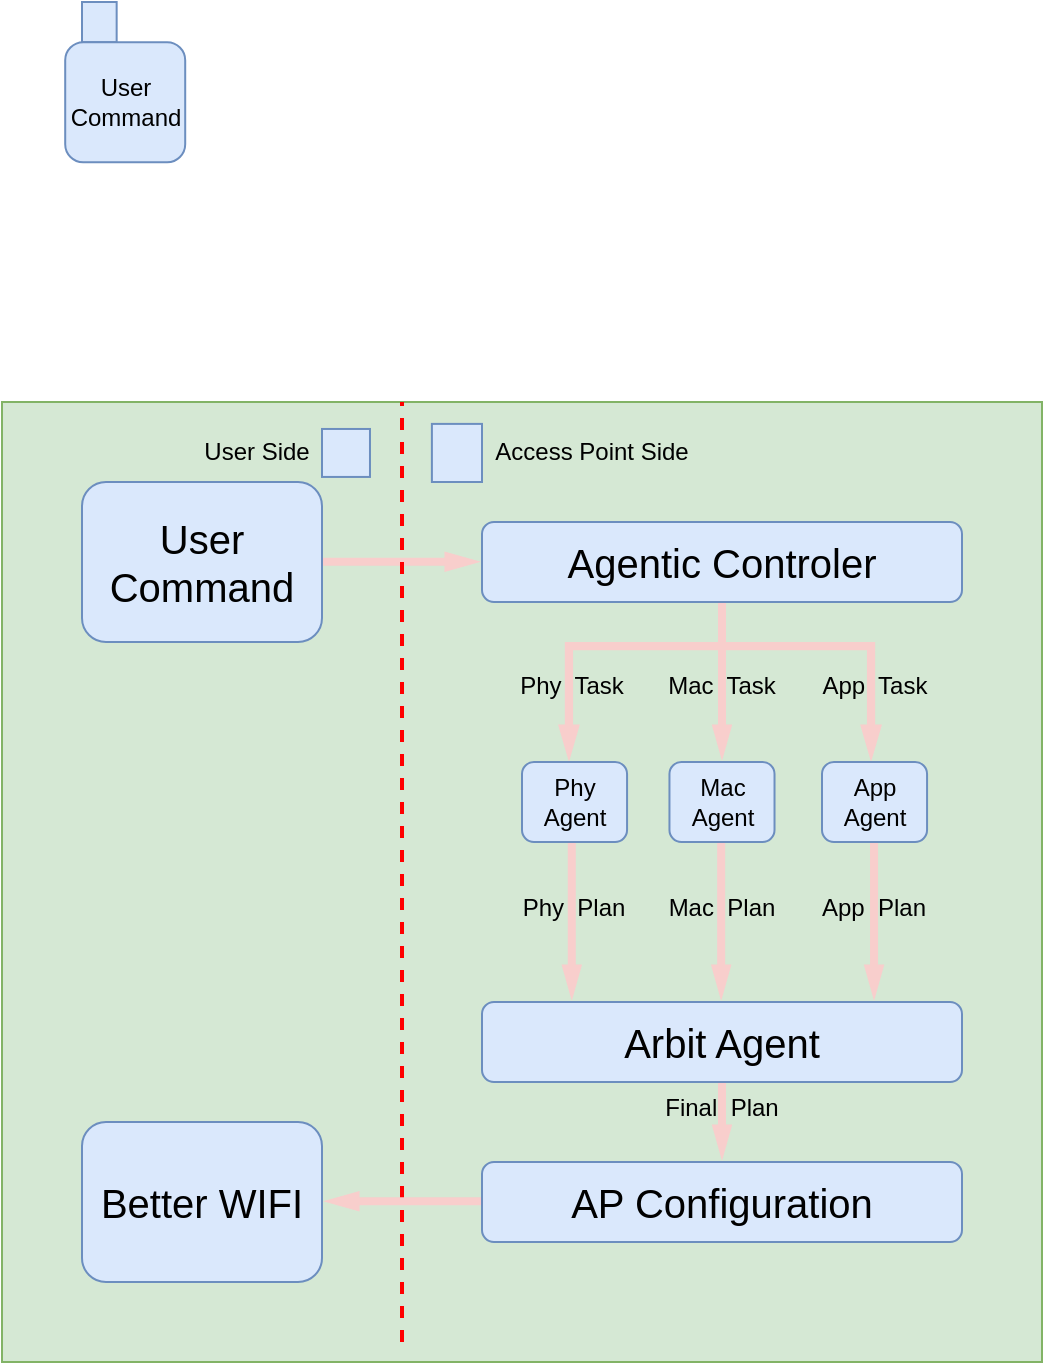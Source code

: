 <mxfile version="27.0.6">
  <diagram id="prtHgNgQTEPvFCAcTncT" name="Page-1">
    <mxGraphModel dx="375" dy="266" grid="1" gridSize="10" guides="1" tooltips="1" connect="1" arrows="1" fold="1" page="1" pageScale="1" pageWidth="827" pageHeight="1169" math="0" shadow="0">
      <root>
        <mxCell id="0" />
        <mxCell id="1" parent="0" />
        <mxCell id="IRpuZfnpYJztKrdek_so-10" value="" style="rounded=0;whiteSpace=wrap;html=1;fillColor=#d5e8d4;strokeColor=#82b366;" parent="1" vertex="1">
          <mxGeometry x="40" y="540" width="520" height="480" as="geometry" />
        </mxCell>
        <mxCell id="IRpuZfnpYJztKrdek_so-3" value="&lt;font style=&quot;font-size: 20px;&quot;&gt;User&lt;/font&gt;&lt;div&gt;&lt;font style=&quot;font-size: 20px;&quot;&gt;Command&lt;/font&gt;&lt;/div&gt;" style="rounded=1;whiteSpace=wrap;html=1;fillColor=#dae8fc;strokeColor=#6c8ebf;" parent="1" vertex="1">
          <mxGeometry x="80" y="580" width="120" height="80" as="geometry" />
        </mxCell>
        <mxCell id="IRpuZfnpYJztKrdek_so-5" value="" style="shape=flexArrow;endArrow=classic;html=1;rounded=0;width=4;endSize=5.758;endWidth=5.292;fillColor=#f8cecc;strokeColor=none;" parent="1" edge="1">
          <mxGeometry width="50" height="50" relative="1" as="geometry">
            <mxPoint x="200" y="619.86" as="sourcePoint" />
            <mxPoint x="280" y="619.86" as="targetPoint" />
          </mxGeometry>
        </mxCell>
        <mxCell id="IRpuZfnpYJztKrdek_so-8" value="&lt;font style=&quot;font-size: 20px;&quot;&gt;Agentic Controler&lt;/font&gt;" style="rounded=1;whiteSpace=wrap;html=1;fillColor=#dae8fc;strokeColor=#6c8ebf;" parent="1" vertex="1">
          <mxGeometry x="280" y="600" width="240" height="40" as="geometry" />
        </mxCell>
        <mxCell id="IRpuZfnpYJztKrdek_so-9" value="" style="endArrow=none;dashed=1;html=1;strokeWidth=2;rounded=0;strokeColor=#FF0000;" parent="1" edge="1">
          <mxGeometry width="50" height="50" relative="1" as="geometry">
            <mxPoint x="240" y="1010" as="sourcePoint" />
            <mxPoint x="240" y="540" as="targetPoint" />
          </mxGeometry>
        </mxCell>
        <mxCell id="IRpuZfnpYJztKrdek_so-11" value="User Side" style="text;html=1;align=center;verticalAlign=middle;whiteSpace=wrap;rounded=0;" parent="1" vertex="1">
          <mxGeometry x="140" y="555.97" width="55" height="19" as="geometry" />
        </mxCell>
        <mxCell id="IRpuZfnpYJztKrdek_so-12" value="" style="points=[];aspect=fixed;html=1;align=center;shadow=0;dashed=0;fillColor=#dae8fc;strokeColor=#6c8ebf;shape=mxgraph.alibaba_cloud.csas_cloud_security_access_service;" parent="1" vertex="1">
          <mxGeometry x="254.95" y="550.95" width="25.05" height="29.05" as="geometry" />
        </mxCell>
        <mxCell id="IRpuZfnpYJztKrdek_so-13" value="Access Point Side" style="text;html=1;align=center;verticalAlign=middle;whiteSpace=wrap;rounded=0;" parent="1" vertex="1">
          <mxGeometry x="280" y="555.97" width="110" height="19" as="geometry" />
        </mxCell>
        <mxCell id="IRpuZfnpYJztKrdek_so-14" value="" style="points=[];aspect=fixed;html=1;align=center;shadow=0;dashed=0;fillColor=#dae8fc;strokeColor=#6c8ebf;shape=mxgraph.alibaba_cloud.user;" parent="1" vertex="1">
          <mxGeometry x="200" y="553.48" width="23.99" height="23.99" as="geometry" />
        </mxCell>
        <mxCell id="IRpuZfnpYJztKrdek_so-15" value="" style="html=1;shadow=0;dashed=0;align=center;verticalAlign=middle;shape=mxgraph.arrows2.bendArrow;dy=2.06;dx=18.79;notch=0;arrowHead=10.94;rounded=0;flipH=1;flipV=1;direction=north;fillColor=#f8cecc;strokeColor=none;" parent="1" vertex="1">
          <mxGeometry x="400" y="660" width="80" height="60" as="geometry" />
        </mxCell>
        <mxCell id="IRpuZfnpYJztKrdek_so-16" value="" style="shape=flexArrow;endArrow=classic;html=1;rounded=0;width=4;endSize=5.758;endWidth=5.292;fillColor=#f8cecc;strokeColor=none;exitX=0.5;exitY=1;exitDx=0;exitDy=0;" parent="1" source="IRpuZfnpYJztKrdek_so-8" edge="1">
          <mxGeometry width="50" height="50" relative="1" as="geometry">
            <mxPoint x="390" y="660.003" as="sourcePoint" />
            <mxPoint x="400" y="720" as="targetPoint" />
          </mxGeometry>
        </mxCell>
        <mxCell id="IRpuZfnpYJztKrdek_so-17" value="" style="html=1;shadow=0;dashed=0;align=center;verticalAlign=middle;shape=mxgraph.arrows2.bendArrow;dy=2.06;dx=18.79;notch=0;arrowHead=10.94;rounded=0;flipH=0;flipV=1;direction=north;fillColor=#f8cecc;strokeColor=none;" parent="1" vertex="1">
          <mxGeometry x="318" y="660" width="80" height="60" as="geometry" />
        </mxCell>
        <mxCell id="IRpuZfnpYJztKrdek_so-18" value="Mac&lt;div&gt;Agent&lt;/div&gt;" style="rounded=1;whiteSpace=wrap;html=1;fillColor=#dae8fc;strokeColor=#6c8ebf;" parent="1" vertex="1">
          <mxGeometry x="373.73" y="720" width="52.53" height="40" as="geometry" />
        </mxCell>
        <mxCell id="IRpuZfnpYJztKrdek_so-19" value="App&lt;div&gt;Agent&lt;/div&gt;" style="rounded=1;whiteSpace=wrap;html=1;fillColor=#dae8fc;strokeColor=#6c8ebf;" parent="1" vertex="1">
          <mxGeometry x="450" y="720" width="52.53" height="40" as="geometry" />
        </mxCell>
        <mxCell id="IRpuZfnpYJztKrdek_so-20" value="Phy&lt;br&gt;&lt;div&gt;Agent&lt;/div&gt;" style="rounded=1;whiteSpace=wrap;html=1;fillColor=#dae8fc;strokeColor=#6c8ebf;" parent="1" vertex="1">
          <mxGeometry x="300" y="720" width="52.53" height="40" as="geometry" />
        </mxCell>
        <mxCell id="IRpuZfnpYJztKrdek_so-22" value="" style="shape=flexArrow;endArrow=classic;html=1;rounded=0;width=4;endSize=5.758;endWidth=5.292;fillColor=#f8cecc;strokeColor=none;exitX=0.5;exitY=1;exitDx=0;exitDy=0;" parent="1" edge="1">
          <mxGeometry width="50" height="50" relative="1" as="geometry">
            <mxPoint x="399.59" y="760" as="sourcePoint" />
            <mxPoint x="399.59" y="840" as="targetPoint" />
          </mxGeometry>
        </mxCell>
        <mxCell id="IRpuZfnpYJztKrdek_so-26" value="&lt;font style=&quot;font-size: 20px;&quot;&gt;Arbit Agent&lt;/font&gt;" style="rounded=1;whiteSpace=wrap;html=1;fillColor=#dae8fc;strokeColor=#6c8ebf;" parent="1" vertex="1">
          <mxGeometry x="280" y="840" width="240" height="40" as="geometry" />
        </mxCell>
        <mxCell id="IRpuZfnpYJztKrdek_so-27" value="Phy&amp;nbsp; Task" style="text;html=1;align=center;verticalAlign=middle;whiteSpace=wrap;rounded=0;" parent="1" vertex="1">
          <mxGeometry x="298.26" y="669" width="53.74" height="25" as="geometry" />
        </mxCell>
        <mxCell id="IRpuZfnpYJztKrdek_so-28" value="Mac&amp;nbsp; Task" style="text;html=1;align=center;verticalAlign=middle;whiteSpace=wrap;rounded=0;" parent="1" vertex="1">
          <mxGeometry x="371.87" y="669" width="56.27" height="25" as="geometry" />
        </mxCell>
        <mxCell id="IRpuZfnpYJztKrdek_so-29" value="App&amp;nbsp; Task" style="text;html=1;align=center;verticalAlign=middle;whiteSpace=wrap;rounded=0;" parent="1" vertex="1">
          <mxGeometry x="445.66" y="669" width="61.21" height="25" as="geometry" />
        </mxCell>
        <mxCell id="IRpuZfnpYJztKrdek_so-31" value="" style="shape=flexArrow;endArrow=classic;html=1;rounded=0;width=4;endSize=5.758;endWidth=5.292;fillColor=#f8cecc;strokeColor=none;exitX=0.5;exitY=1;exitDx=0;exitDy=0;" parent="1" edge="1">
          <mxGeometry width="50" height="50" relative="1" as="geometry">
            <mxPoint x="400" y="880" as="sourcePoint" />
            <mxPoint x="400" y="920" as="targetPoint" />
          </mxGeometry>
        </mxCell>
        <mxCell id="IRpuZfnpYJztKrdek_so-32" value="&lt;font style=&quot;font-size: 20px;&quot;&gt;AP Configuration&lt;/font&gt;" style="rounded=1;whiteSpace=wrap;html=1;fillColor=#dae8fc;strokeColor=#6c8ebf;" parent="1" vertex="1">
          <mxGeometry x="280" y="920" width="240" height="40" as="geometry" />
        </mxCell>
        <mxCell id="IRpuZfnpYJztKrdek_so-33" value="Final&amp;nbsp; Plan" style="text;html=1;align=center;verticalAlign=middle;whiteSpace=wrap;rounded=0;" parent="1" vertex="1">
          <mxGeometry x="365.92" y="880" width="68.14" height="25" as="geometry" />
        </mxCell>
        <mxCell id="IRpuZfnpYJztKrdek_so-34" value="" style="shape=flexArrow;endArrow=classic;html=1;rounded=0;width=4;endSize=5.758;endWidth=5.292;fillColor=#f8cecc;strokeColor=none;exitX=0.5;exitY=1;exitDx=0;exitDy=0;" parent="1" edge="1">
          <mxGeometry width="50" height="50" relative="1" as="geometry">
            <mxPoint x="324.89" y="760" as="sourcePoint" />
            <mxPoint x="324.89" y="840" as="targetPoint" />
          </mxGeometry>
        </mxCell>
        <mxCell id="IRpuZfnpYJztKrdek_so-35" value="" style="shape=flexArrow;endArrow=classic;html=1;rounded=0;width=4;endSize=5.758;endWidth=5.292;fillColor=#f8cecc;strokeColor=none;exitX=0.5;exitY=1;exitDx=0;exitDy=0;" parent="1" edge="1">
          <mxGeometry width="50" height="50" relative="1" as="geometry">
            <mxPoint x="476.03" y="760" as="sourcePoint" />
            <mxPoint x="476.03" y="840" as="targetPoint" />
          </mxGeometry>
        </mxCell>
        <mxCell id="UshCN3OT18-O5CNV3XJl-1" value="Phy&amp;nbsp; Plan" style="text;html=1;align=center;verticalAlign=middle;whiteSpace=wrap;rounded=0;" vertex="1" parent="1">
          <mxGeometry x="292.2" y="780" width="68.14" height="25" as="geometry" />
        </mxCell>
        <mxCell id="UshCN3OT18-O5CNV3XJl-4" value="Mac&amp;nbsp; Plan" style="text;html=1;align=center;verticalAlign=middle;whiteSpace=wrap;rounded=0;" vertex="1" parent="1">
          <mxGeometry x="365.92" y="780" width="68.14" height="25" as="geometry" />
        </mxCell>
        <mxCell id="UshCN3OT18-O5CNV3XJl-5" value="App&amp;nbsp; Plan" style="text;html=1;align=center;verticalAlign=middle;whiteSpace=wrap;rounded=0;" vertex="1" parent="1">
          <mxGeometry x="442.2" y="780" width="68.14" height="25" as="geometry" />
        </mxCell>
        <mxCell id="UshCN3OT18-O5CNV3XJl-6" value="" style="shape=flexArrow;endArrow=classic;html=1;rounded=0;width=4;endSize=5.758;endWidth=5.292;fillColor=#f8cecc;strokeColor=none;" edge="1" parent="1">
          <mxGeometry width="50" height="50" relative="1" as="geometry">
            <mxPoint x="280" y="939.66" as="sourcePoint" />
            <mxPoint x="200" y="939.66" as="targetPoint" />
          </mxGeometry>
        </mxCell>
        <mxCell id="UshCN3OT18-O5CNV3XJl-7" value="&lt;font style=&quot;font-size: 20px;&quot;&gt;Better WIFI&lt;/font&gt;" style="rounded=1;whiteSpace=wrap;html=1;fillColor=#dae8fc;strokeColor=#6c8ebf;" vertex="1" parent="1">
          <mxGeometry x="80" y="900" width="120" height="80" as="geometry" />
        </mxCell>
        <mxCell id="UshCN3OT18-O5CNV3XJl-9" value="" style="points=[];aspect=fixed;html=1;align=center;shadow=0;dashed=0;fillColor=#dae8fc;strokeColor=#6c8ebf;shape=mxgraph.alibaba_cloud.user_feedback_02;" vertex="1" parent="1">
          <mxGeometry x="80" y="340" width="17.33" height="20.1" as="geometry" />
        </mxCell>
        <mxCell id="UshCN3OT18-O5CNV3XJl-10" value="&lt;font&gt;User&lt;/font&gt;&lt;div&gt;&lt;font&gt;Command&lt;/font&gt;&lt;/div&gt;" style="rounded=1;whiteSpace=wrap;html=1;fillColor=#dae8fc;strokeColor=#6c8ebf;" vertex="1" parent="1">
          <mxGeometry x="71.6" y="360.1" width="60" height="60" as="geometry" />
        </mxCell>
      </root>
    </mxGraphModel>
  </diagram>
</mxfile>
